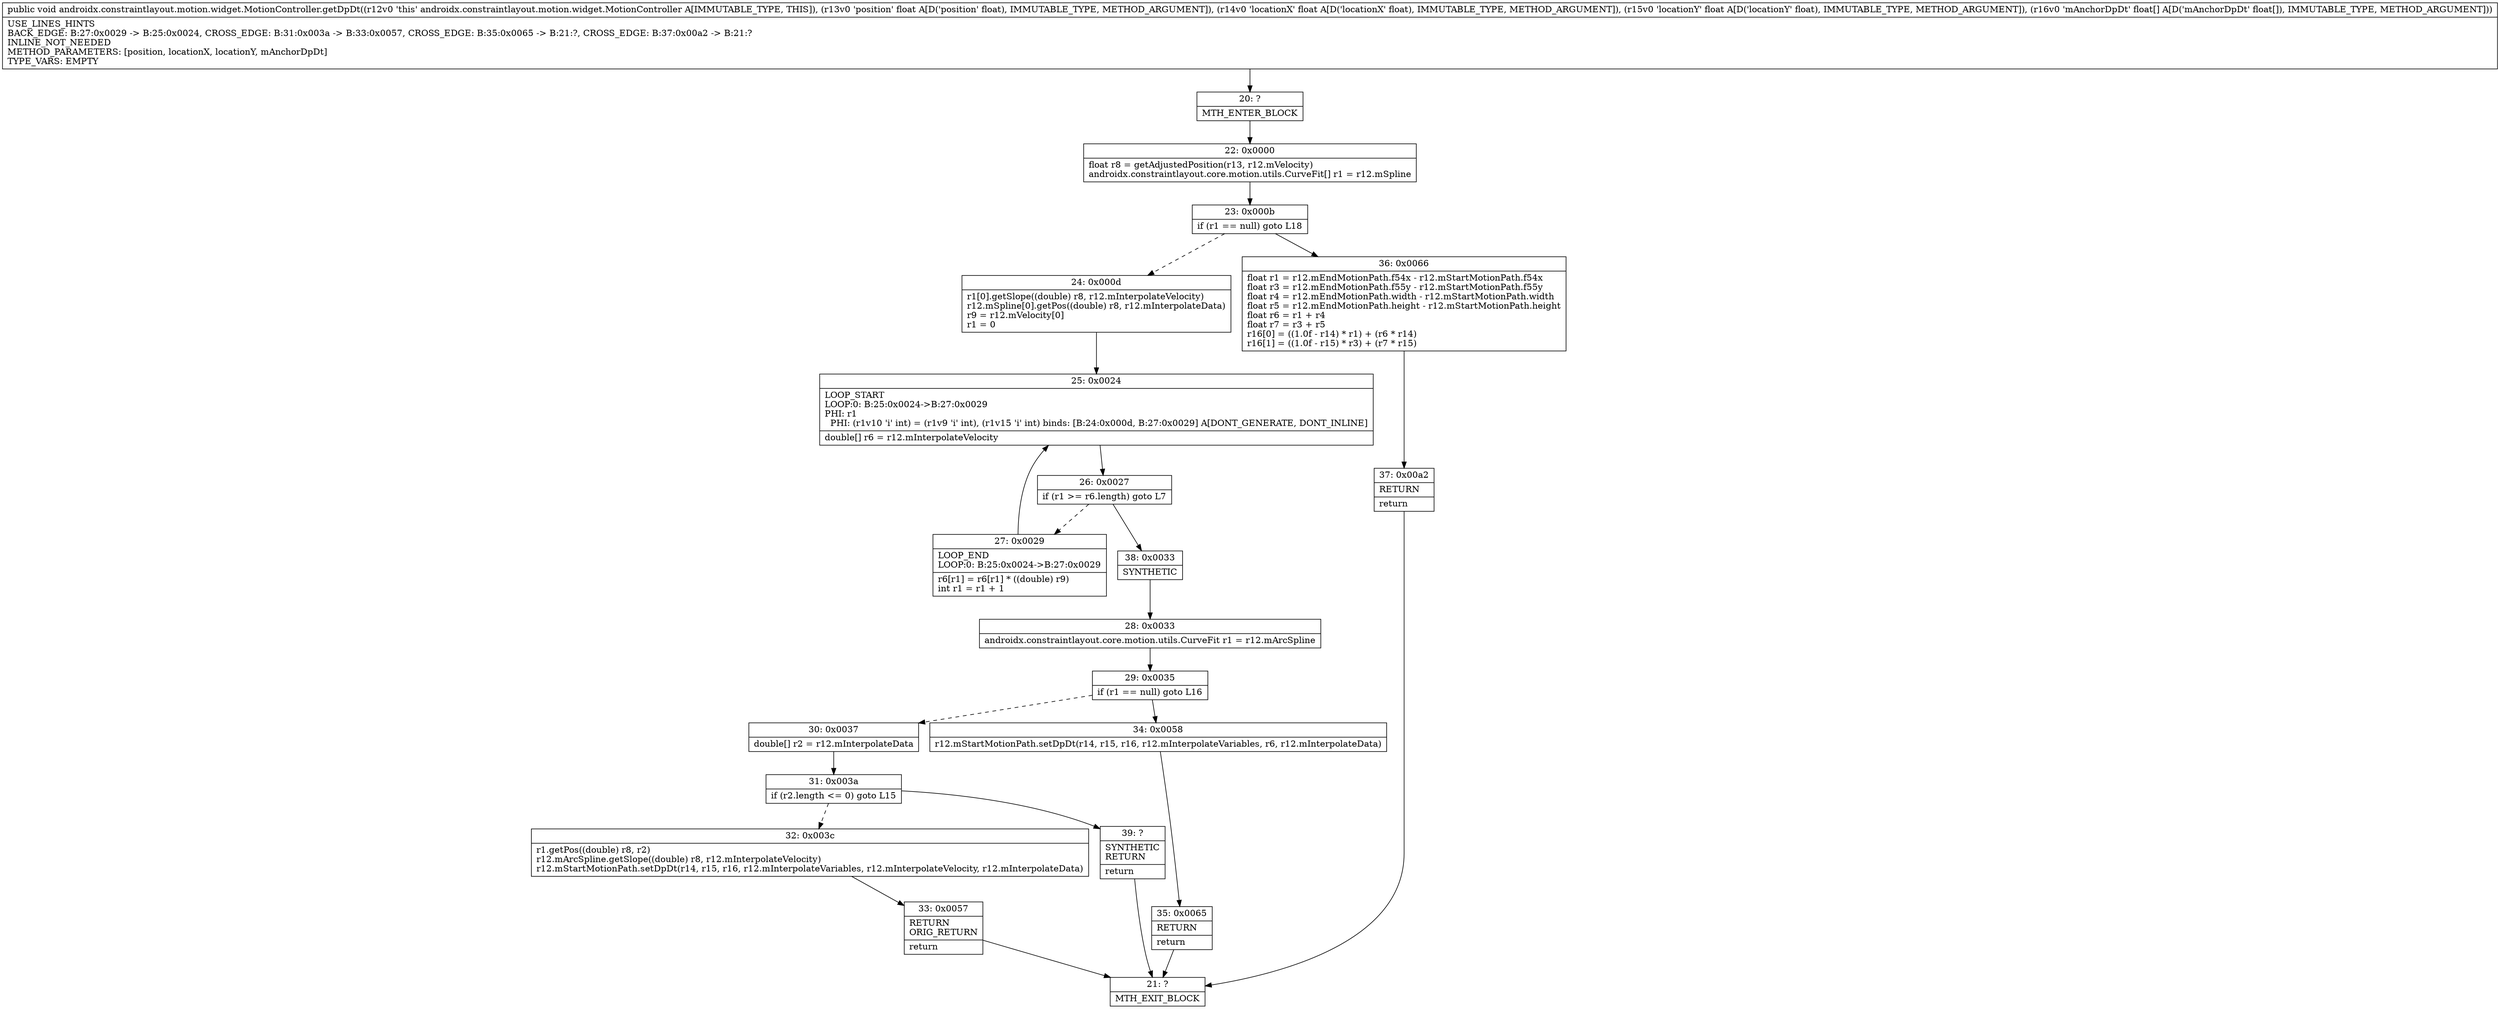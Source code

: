 digraph "CFG forandroidx.constraintlayout.motion.widget.MotionController.getDpDt(FFF[F)V" {
Node_20 [shape=record,label="{20\:\ ?|MTH_ENTER_BLOCK\l}"];
Node_22 [shape=record,label="{22\:\ 0x0000|float r8 = getAdjustedPosition(r13, r12.mVelocity)\landroidx.constraintlayout.core.motion.utils.CurveFit[] r1 = r12.mSpline\l}"];
Node_23 [shape=record,label="{23\:\ 0x000b|if (r1 == null) goto L18\l}"];
Node_24 [shape=record,label="{24\:\ 0x000d|r1[0].getSlope((double) r8, r12.mInterpolateVelocity)\lr12.mSpline[0].getPos((double) r8, r12.mInterpolateData)\lr9 = r12.mVelocity[0]\lr1 = 0\l}"];
Node_25 [shape=record,label="{25\:\ 0x0024|LOOP_START\lLOOP:0: B:25:0x0024\-\>B:27:0x0029\lPHI: r1 \l  PHI: (r1v10 'i' int) = (r1v9 'i' int), (r1v15 'i' int) binds: [B:24:0x000d, B:27:0x0029] A[DONT_GENERATE, DONT_INLINE]\l|double[] r6 = r12.mInterpolateVelocity\l}"];
Node_26 [shape=record,label="{26\:\ 0x0027|if (r1 \>= r6.length) goto L7\l}"];
Node_27 [shape=record,label="{27\:\ 0x0029|LOOP_END\lLOOP:0: B:25:0x0024\-\>B:27:0x0029\l|r6[r1] = r6[r1] * ((double) r9)\lint r1 = r1 + 1\l}"];
Node_38 [shape=record,label="{38\:\ 0x0033|SYNTHETIC\l}"];
Node_28 [shape=record,label="{28\:\ 0x0033|androidx.constraintlayout.core.motion.utils.CurveFit r1 = r12.mArcSpline\l}"];
Node_29 [shape=record,label="{29\:\ 0x0035|if (r1 == null) goto L16\l}"];
Node_30 [shape=record,label="{30\:\ 0x0037|double[] r2 = r12.mInterpolateData\l}"];
Node_31 [shape=record,label="{31\:\ 0x003a|if (r2.length \<= 0) goto L15\l}"];
Node_32 [shape=record,label="{32\:\ 0x003c|r1.getPos((double) r8, r2)\lr12.mArcSpline.getSlope((double) r8, r12.mInterpolateVelocity)\lr12.mStartMotionPath.setDpDt(r14, r15, r16, r12.mInterpolateVariables, r12.mInterpolateVelocity, r12.mInterpolateData)\l}"];
Node_33 [shape=record,label="{33\:\ 0x0057|RETURN\lORIG_RETURN\l|return\l}"];
Node_21 [shape=record,label="{21\:\ ?|MTH_EXIT_BLOCK\l}"];
Node_39 [shape=record,label="{39\:\ ?|SYNTHETIC\lRETURN\l|return\l}"];
Node_34 [shape=record,label="{34\:\ 0x0058|r12.mStartMotionPath.setDpDt(r14, r15, r16, r12.mInterpolateVariables, r6, r12.mInterpolateData)\l}"];
Node_35 [shape=record,label="{35\:\ 0x0065|RETURN\l|return\l}"];
Node_36 [shape=record,label="{36\:\ 0x0066|float r1 = r12.mEndMotionPath.f54x \- r12.mStartMotionPath.f54x\lfloat r3 = r12.mEndMotionPath.f55y \- r12.mStartMotionPath.f55y\lfloat r4 = r12.mEndMotionPath.width \- r12.mStartMotionPath.width\lfloat r5 = r12.mEndMotionPath.height \- r12.mStartMotionPath.height\lfloat r6 = r1 + r4\lfloat r7 = r3 + r5\lr16[0] = ((1.0f \- r14) * r1) + (r6 * r14)\lr16[1] = ((1.0f \- r15) * r3) + (r7 * r15)\l}"];
Node_37 [shape=record,label="{37\:\ 0x00a2|RETURN\l|return\l}"];
MethodNode[shape=record,label="{public void androidx.constraintlayout.motion.widget.MotionController.getDpDt((r12v0 'this' androidx.constraintlayout.motion.widget.MotionController A[IMMUTABLE_TYPE, THIS]), (r13v0 'position' float A[D('position' float), IMMUTABLE_TYPE, METHOD_ARGUMENT]), (r14v0 'locationX' float A[D('locationX' float), IMMUTABLE_TYPE, METHOD_ARGUMENT]), (r15v0 'locationY' float A[D('locationY' float), IMMUTABLE_TYPE, METHOD_ARGUMENT]), (r16v0 'mAnchorDpDt' float[] A[D('mAnchorDpDt' float[]), IMMUTABLE_TYPE, METHOD_ARGUMENT]))  | USE_LINES_HINTS\lBACK_EDGE: B:27:0x0029 \-\> B:25:0x0024, CROSS_EDGE: B:31:0x003a \-\> B:33:0x0057, CROSS_EDGE: B:35:0x0065 \-\> B:21:?, CROSS_EDGE: B:37:0x00a2 \-\> B:21:?\lINLINE_NOT_NEEDED\lMETHOD_PARAMETERS: [position, locationX, locationY, mAnchorDpDt]\lTYPE_VARS: EMPTY\l}"];
MethodNode -> Node_20;Node_20 -> Node_22;
Node_22 -> Node_23;
Node_23 -> Node_24[style=dashed];
Node_23 -> Node_36;
Node_24 -> Node_25;
Node_25 -> Node_26;
Node_26 -> Node_27[style=dashed];
Node_26 -> Node_38;
Node_27 -> Node_25;
Node_38 -> Node_28;
Node_28 -> Node_29;
Node_29 -> Node_30[style=dashed];
Node_29 -> Node_34;
Node_30 -> Node_31;
Node_31 -> Node_32[style=dashed];
Node_31 -> Node_39;
Node_32 -> Node_33;
Node_33 -> Node_21;
Node_39 -> Node_21;
Node_34 -> Node_35;
Node_35 -> Node_21;
Node_36 -> Node_37;
Node_37 -> Node_21;
}


